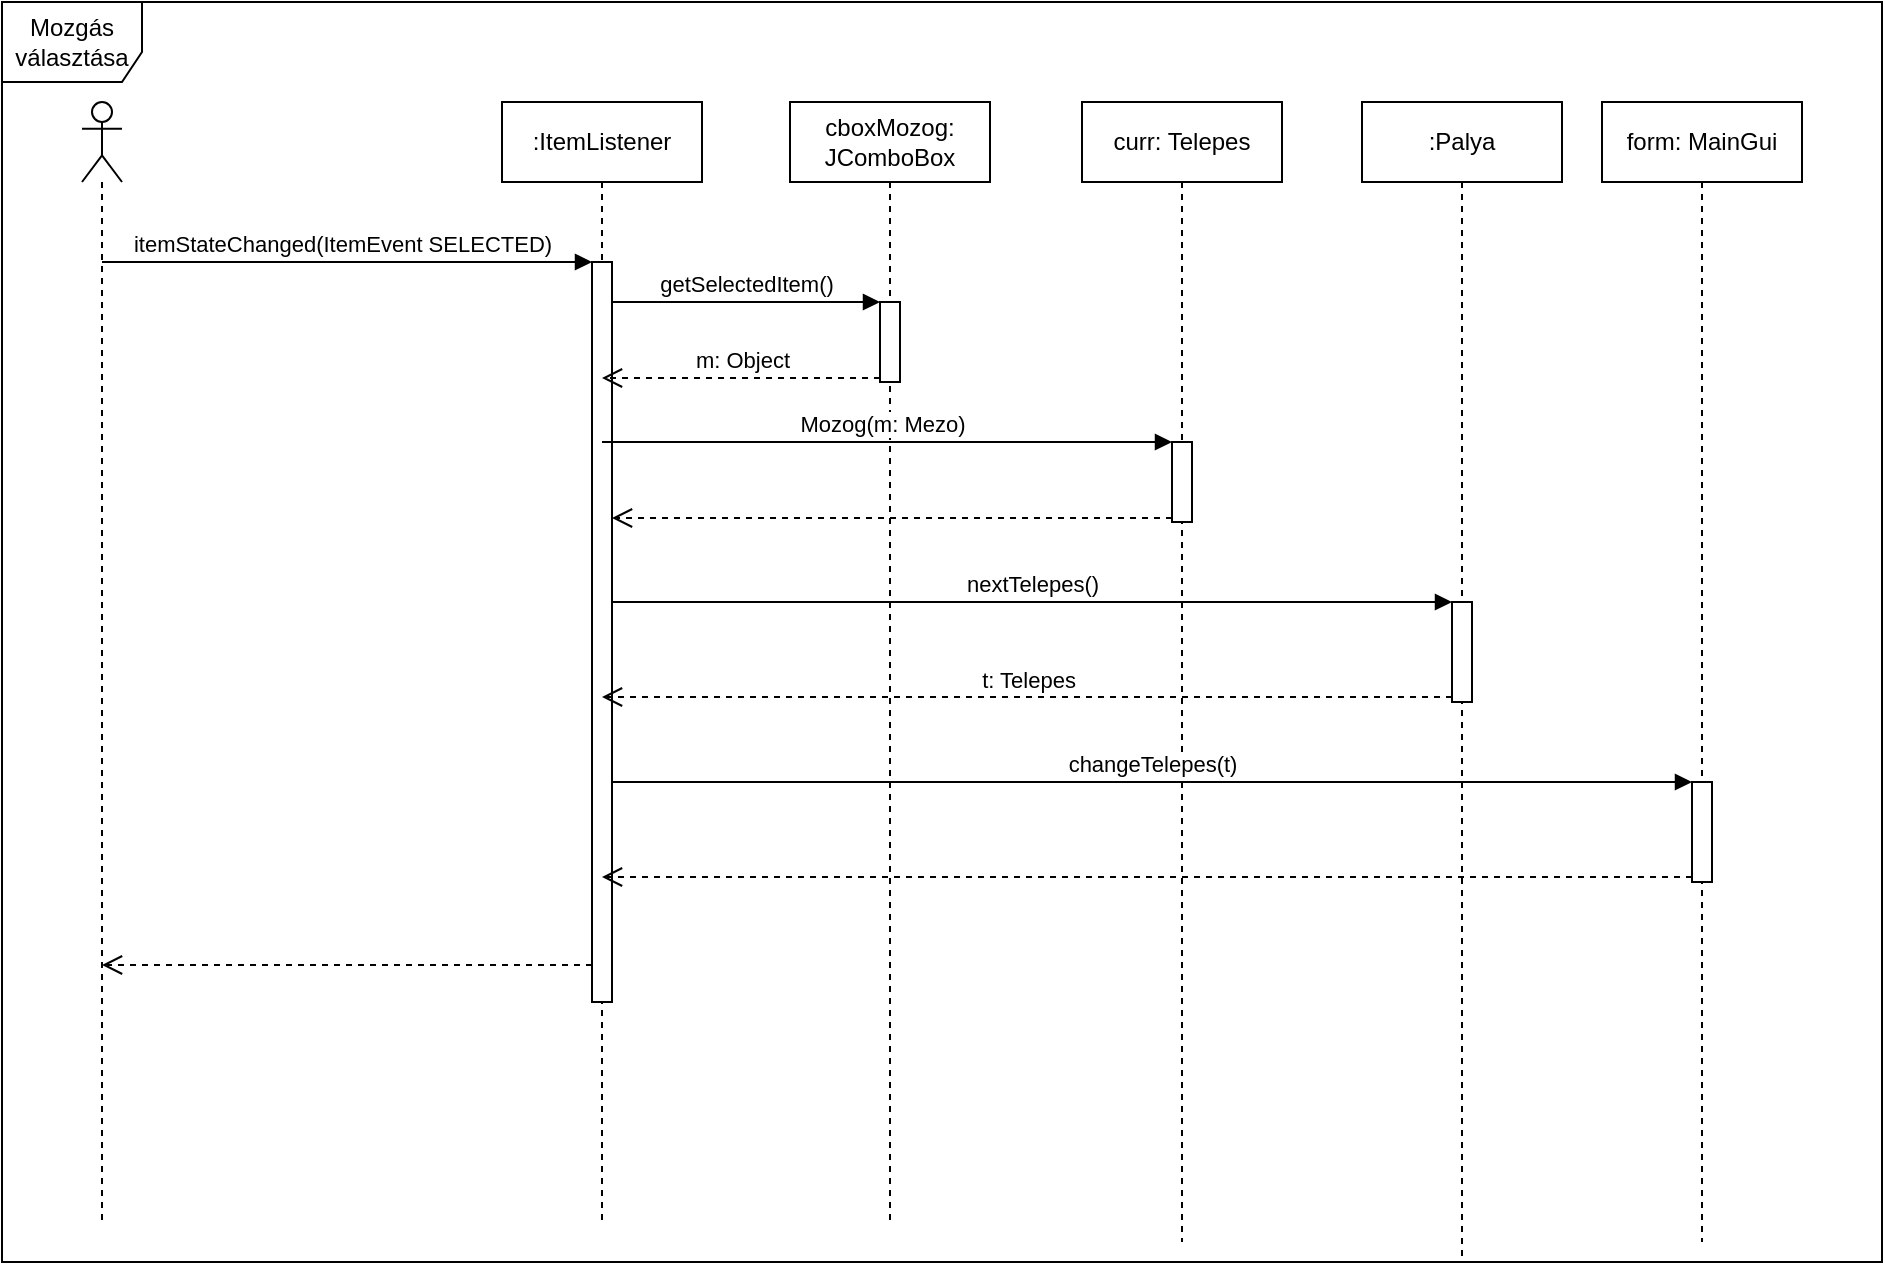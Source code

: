 <mxfile version="14.6.6" type="github">
  <diagram id="rA4zyZXfhEQUoGEJqguG" name="Page-1">
    <mxGraphModel dx="1662" dy="726" grid="1" gridSize="10" guides="1" tooltips="1" connect="1" arrows="1" fold="1" page="1" pageScale="1" pageWidth="827" pageHeight="1169" math="0" shadow="0">
      <root>
        <mxCell id="0" />
        <mxCell id="1" parent="0" />
        <mxCell id="CSgHhYVVpS6YTIUa06nC-2" value=":ItemListener" style="shape=umlLifeline;perimeter=lifelinePerimeter;whiteSpace=wrap;html=1;container=1;collapsible=0;recursiveResize=0;outlineConnect=0;" parent="1" vertex="1">
          <mxGeometry x="270" y="120" width="100" height="560" as="geometry" />
        </mxCell>
        <mxCell id="CSgHhYVVpS6YTIUa06nC-3" value="" style="html=1;points=[];perimeter=orthogonalPerimeter;" parent="CSgHhYVVpS6YTIUa06nC-2" vertex="1">
          <mxGeometry x="45" y="80" width="10" height="370" as="geometry" />
        </mxCell>
        <mxCell id="CSgHhYVVpS6YTIUa06nC-4" value="" style="shape=umlLifeline;participant=umlActor;perimeter=lifelinePerimeter;whiteSpace=wrap;html=1;container=1;collapsible=0;recursiveResize=0;verticalAlign=top;spacingTop=36;outlineConnect=0;" parent="1" vertex="1">
          <mxGeometry x="60" y="120" width="20" height="560" as="geometry" />
        </mxCell>
        <mxCell id="CSgHhYVVpS6YTIUa06nC-5" value="itemStateChanged(ItemEvent SELECTED)" style="html=1;verticalAlign=bottom;endArrow=block;entryX=0;entryY=0;" parent="1" source="CSgHhYVVpS6YTIUa06nC-4" target="CSgHhYVVpS6YTIUa06nC-3" edge="1">
          <mxGeometry x="-0.021" relative="1" as="geometry">
            <mxPoint x="135" y="170" as="sourcePoint" />
            <mxPoint as="offset" />
          </mxGeometry>
        </mxCell>
        <mxCell id="CSgHhYVVpS6YTIUa06nC-6" value="" style="html=1;verticalAlign=bottom;endArrow=open;dashed=1;endSize=8;exitX=0;exitY=0.95;" parent="1" source="CSgHhYVVpS6YTIUa06nC-3" target="CSgHhYVVpS6YTIUa06nC-4" edge="1">
          <mxGeometry x="0.102" y="-58" relative="1" as="geometry">
            <mxPoint x="135" y="246" as="targetPoint" />
            <mxPoint as="offset" />
          </mxGeometry>
        </mxCell>
        <mxCell id="CSgHhYVVpS6YTIUa06nC-7" value="cboxMozog: JComboBox" style="shape=umlLifeline;perimeter=lifelinePerimeter;whiteSpace=wrap;html=1;container=1;collapsible=0;recursiveResize=0;outlineConnect=0;" parent="1" vertex="1">
          <mxGeometry x="414" y="120" width="100" height="560" as="geometry" />
        </mxCell>
        <mxCell id="CSgHhYVVpS6YTIUa06nC-8" value="" style="html=1;points=[];perimeter=orthogonalPerimeter;" parent="CSgHhYVVpS6YTIUa06nC-7" vertex="1">
          <mxGeometry x="45" y="100" width="10" height="40" as="geometry" />
        </mxCell>
        <mxCell id="CSgHhYVVpS6YTIUa06nC-9" value="getSelectedItem()" style="html=1;verticalAlign=bottom;endArrow=block;entryX=0;entryY=0;" parent="1" source="CSgHhYVVpS6YTIUa06nC-3" target="CSgHhYVVpS6YTIUa06nC-8" edge="1">
          <mxGeometry relative="1" as="geometry">
            <mxPoint x="389" y="220" as="sourcePoint" />
          </mxGeometry>
        </mxCell>
        <mxCell id="CSgHhYVVpS6YTIUa06nC-10" value="m: Object" style="html=1;verticalAlign=bottom;endArrow=open;dashed=1;endSize=8;exitX=0;exitY=0.95;" parent="1" source="CSgHhYVVpS6YTIUa06nC-8" target="CSgHhYVVpS6YTIUa06nC-2" edge="1">
          <mxGeometry x="-0.006" relative="1" as="geometry">
            <mxPoint x="389" y="296" as="targetPoint" />
            <mxPoint as="offset" />
          </mxGeometry>
        </mxCell>
        <mxCell id="CSgHhYVVpS6YTIUa06nC-11" value="curr: Telepes" style="shape=umlLifeline;perimeter=lifelinePerimeter;whiteSpace=wrap;html=1;container=1;collapsible=0;recursiveResize=0;outlineConnect=0;" parent="1" vertex="1">
          <mxGeometry x="560" y="120" width="100" height="570" as="geometry" />
        </mxCell>
        <mxCell id="CSgHhYVVpS6YTIUa06nC-12" value="" style="html=1;points=[];perimeter=orthogonalPerimeter;" parent="CSgHhYVVpS6YTIUa06nC-11" vertex="1">
          <mxGeometry x="45" y="170" width="10" height="40" as="geometry" />
        </mxCell>
        <mxCell id="CSgHhYVVpS6YTIUa06nC-14" value="Mozog(m: Mezo)" style="html=1;verticalAlign=bottom;endArrow=block;entryX=0;entryY=0;" parent="1" source="CSgHhYVVpS6YTIUa06nC-2" target="CSgHhYVVpS6YTIUa06nC-12" edge="1">
          <mxGeometry x="-0.018" relative="1" as="geometry">
            <mxPoint x="535" y="275" as="sourcePoint" />
            <mxPoint as="offset" />
          </mxGeometry>
        </mxCell>
        <mxCell id="CSgHhYVVpS6YTIUa06nC-15" value="" style="html=1;verticalAlign=bottom;endArrow=open;dashed=1;endSize=8;exitX=0;exitY=0.95;" parent="1" source="CSgHhYVVpS6YTIUa06nC-12" target="CSgHhYVVpS6YTIUa06nC-3" edge="1">
          <mxGeometry relative="1" as="geometry">
            <mxPoint x="535" y="351" as="targetPoint" />
          </mxGeometry>
        </mxCell>
        <mxCell id="CSgHhYVVpS6YTIUa06nC-16" value=":Palya" style="shape=umlLifeline;perimeter=lifelinePerimeter;whiteSpace=wrap;html=1;container=1;collapsible=0;recursiveResize=0;outlineConnect=0;" parent="1" vertex="1">
          <mxGeometry x="700" y="120" width="100" height="580" as="geometry" />
        </mxCell>
        <mxCell id="CSgHhYVVpS6YTIUa06nC-17" value="" style="html=1;points=[];perimeter=orthogonalPerimeter;" parent="CSgHhYVVpS6YTIUa06nC-16" vertex="1">
          <mxGeometry x="45" y="250" width="10" height="50" as="geometry" />
        </mxCell>
        <mxCell id="CSgHhYVVpS6YTIUa06nC-18" value="nextTelepes()" style="html=1;verticalAlign=bottom;endArrow=block;entryX=0;entryY=0;" parent="1" source="CSgHhYVVpS6YTIUa06nC-3" target="CSgHhYVVpS6YTIUa06nC-17" edge="1">
          <mxGeometry relative="1" as="geometry">
            <mxPoint x="675" y="420" as="sourcePoint" />
          </mxGeometry>
        </mxCell>
        <mxCell id="CSgHhYVVpS6YTIUa06nC-19" value="t: Telepes" style="html=1;verticalAlign=bottom;endArrow=open;dashed=1;endSize=8;exitX=0;exitY=0.95;" parent="1" source="CSgHhYVVpS6YTIUa06nC-17" target="CSgHhYVVpS6YTIUa06nC-2" edge="1">
          <mxGeometry relative="1" as="geometry">
            <mxPoint x="675" y="496" as="targetPoint" />
          </mxGeometry>
        </mxCell>
        <mxCell id="CSgHhYVVpS6YTIUa06nC-25" value="form: MainGui" style="shape=umlLifeline;perimeter=lifelinePerimeter;whiteSpace=wrap;html=1;container=1;collapsible=0;recursiveResize=0;outlineConnect=0;" parent="1" vertex="1">
          <mxGeometry x="820" y="120" width="100" height="570" as="geometry" />
        </mxCell>
        <mxCell id="CSgHhYVVpS6YTIUa06nC-26" value="" style="html=1;points=[];perimeter=orthogonalPerimeter;" parent="CSgHhYVVpS6YTIUa06nC-25" vertex="1">
          <mxGeometry x="45" y="340" width="10" height="50" as="geometry" />
        </mxCell>
        <mxCell id="CSgHhYVVpS6YTIUa06nC-27" value="changeTelepes(t)" style="html=1;verticalAlign=bottom;endArrow=block;entryX=0;entryY=0;" parent="1" source="CSgHhYVVpS6YTIUa06nC-3" target="CSgHhYVVpS6YTIUa06nC-26" edge="1">
          <mxGeometry relative="1" as="geometry">
            <mxPoint x="795" y="550" as="sourcePoint" />
          </mxGeometry>
        </mxCell>
        <mxCell id="CSgHhYVVpS6YTIUa06nC-28" value="" style="html=1;verticalAlign=bottom;endArrow=open;dashed=1;endSize=8;exitX=0;exitY=0.95;" parent="1" source="CSgHhYVVpS6YTIUa06nC-26" target="CSgHhYVVpS6YTIUa06nC-2" edge="1">
          <mxGeometry relative="1" as="geometry">
            <mxPoint x="795" y="626" as="targetPoint" />
          </mxGeometry>
        </mxCell>
        <mxCell id="6PtewyNEU4FGXj3H3lY_-1" value="Mozgás választása" style="shape=umlFrame;whiteSpace=wrap;html=1;width=70;height=40;" vertex="1" parent="1">
          <mxGeometry x="20" y="70" width="940" height="630" as="geometry" />
        </mxCell>
      </root>
    </mxGraphModel>
  </diagram>
</mxfile>

